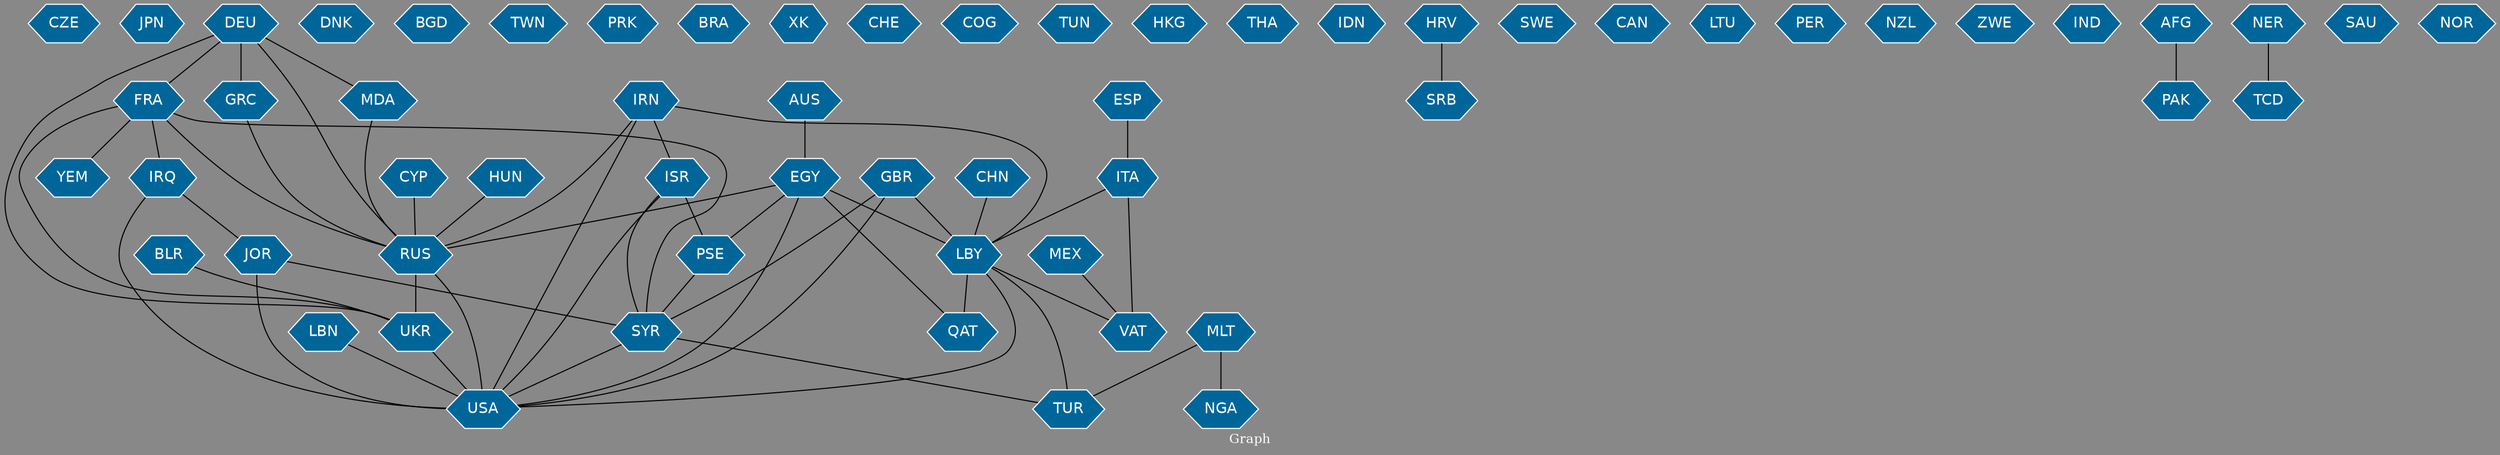 // Countries together in item graph
graph {
	graph [bgcolor="#888888" fontcolor=white fontsize=12 label="Graph" outputorder=edgesfirst overlap=prism]
	node [color=white fillcolor="#006699" fontcolor=white fontname=Helvetica shape=hexagon style=filled]
	edge [arrowhead=open color=black fontcolor=white fontname=Courier fontsize=12]
		CZE [label=CZE]
		JPN [label=JPN]
		GRC [label=GRC]
		UKR [label=UKR]
		LBY [label=LBY]
		QAT [label=QAT]
		EGY [label=EGY]
		USA [label=USA]
		SYR [label=SYR]
		DNK [label=DNK]
		RUS [label=RUS]
		JOR [label=JOR]
		ISR [label=ISR]
		ESP [label=ESP]
		VAT [label=VAT]
		ITA [label=ITA]
		BGD [label=BGD]
		GBR [label=GBR]
		TWN [label=TWN]
		FRA [label=FRA]
		YEM [label=YEM]
		CHN [label=CHN]
		AUS [label=AUS]
		PSE [label=PSE]
		DEU [label=DEU]
		PRK [label=PRK]
		BRA [label=BRA]
		XK [label=XK]
		CHE [label=CHE]
		TUR [label=TUR]
		COG [label=COG]
		TUN [label=TUN]
		HKG [label=HKG]
		LBN [label=LBN]
		THA [label=THA]
		IDN [label=IDN]
		SRB [label=SRB]
		HRV [label=HRV]
		SWE [label=SWE]
		MLT [label=MLT]
		NGA [label=NGA]
		CAN [label=CAN]
		IRN [label=IRN]
		LTU [label=LTU]
		CYP [label=CYP]
		IRQ [label=IRQ]
		MEX [label=MEX]
		PER [label=PER]
		HUN [label=HUN]
		NZL [label=NZL]
		BLR [label=BLR]
		ZWE [label=ZWE]
		IND [label=IND]
		PAK [label=PAK]
		AFG [label=AFG]
		TCD [label=TCD]
		NER [label=NER]
		MDA [label=MDA]
		SAU [label=SAU]
		NOR [label=NOR]
			GRC -- RUS [weight=1]
			IRN -- RUS [weight=2]
			CYP -- RUS [weight=2]
			SYR -- USA [weight=2]
			DEU -- UKR [weight=2]
			ISR -- PSE [weight=1]
			SYR -- TUR [weight=1]
			DEU -- RUS [weight=3]
			IRN -- USA [weight=1]
			EGY -- QAT [weight=1]
			BLR -- UKR [weight=1]
			ITA -- LBY [weight=1]
			ISR -- SYR [weight=1]
			EGY -- RUS [weight=1]
			EGY -- PSE [weight=2]
			DEU -- FRA [weight=2]
			IRQ -- USA [weight=1]
			CHN -- LBY [weight=2]
			PSE -- SYR [weight=1]
			LBN -- USA [weight=1]
			FRA -- IRQ [weight=1]
			AUS -- EGY [weight=1]
			MLT -- NGA [weight=1]
			FRA -- YEM [weight=1]
			LBY -- VAT [weight=1]
			GBR -- LBY [weight=1]
			ESP -- ITA [weight=1]
			MDA -- RUS [weight=1]
			FRA -- SYR [weight=1]
			AFG -- PAK [weight=1]
			EGY -- USA [weight=1]
			LBY -- QAT [weight=1]
			ITA -- VAT [weight=1]
			RUS -- USA [weight=3]
			UKR -- USA [weight=3]
			RUS -- UKR [weight=9]
			IRN -- ISR [weight=1]
			IRN -- LBY [weight=2]
			FRA -- RUS [weight=1]
			HUN -- RUS [weight=1]
			LBY -- USA [weight=1]
			MLT -- TUR [weight=1]
			ISR -- USA [weight=2]
			DEU -- GRC [weight=5]
			JOR -- SYR [weight=1]
			DEU -- MDA [weight=1]
			IRQ -- JOR [weight=1]
			HRV -- SRB [weight=1]
			JOR -- USA [weight=3]
			MEX -- VAT [weight=1]
			EGY -- LBY [weight=6]
			LBY -- TUR [weight=1]
			FRA -- UKR [weight=2]
			GBR -- USA [weight=3]
			NER -- TCD [weight=1]
			GBR -- SYR [weight=2]
}